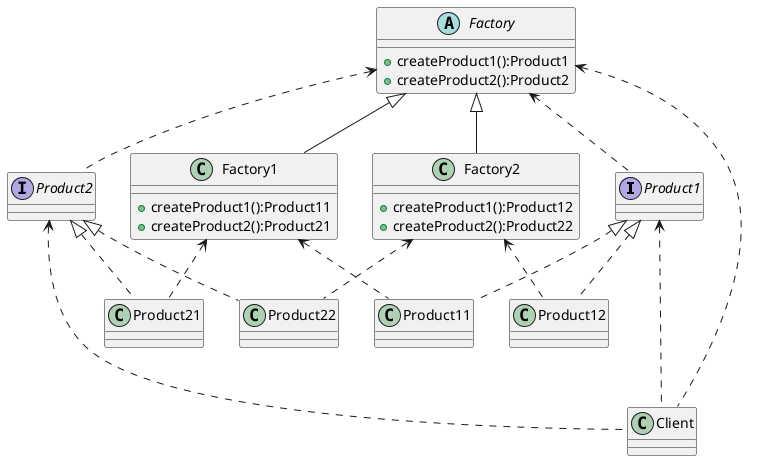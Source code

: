 @startuml
interface Product1
interface Product2

class Product11
class Product12
class Product21
class Product22
abstract class Factory{
 + createProduct1():Product1
 + createProduct2():Product2
}

class Factory1{
 + createProduct1():Product11
 + createProduct2():Product21
 }
class Factory2{
 + createProduct1():Product12
 + createProduct2():Product22
}
class Client{}

Product1<|..Product11
Product1<|..Product12
Product2<|..Product21
Product2<|..Product22

Factory<|--Factory1
Factory<|--Factory2

Factory1<..Product11
Factory1<..Product21
Factory2<..Product12
Factory2<..Product22

Factory<..Product1
Factory<..Product2

Product1<...Client
Product2<...Client
Factory<...Client
@enduml